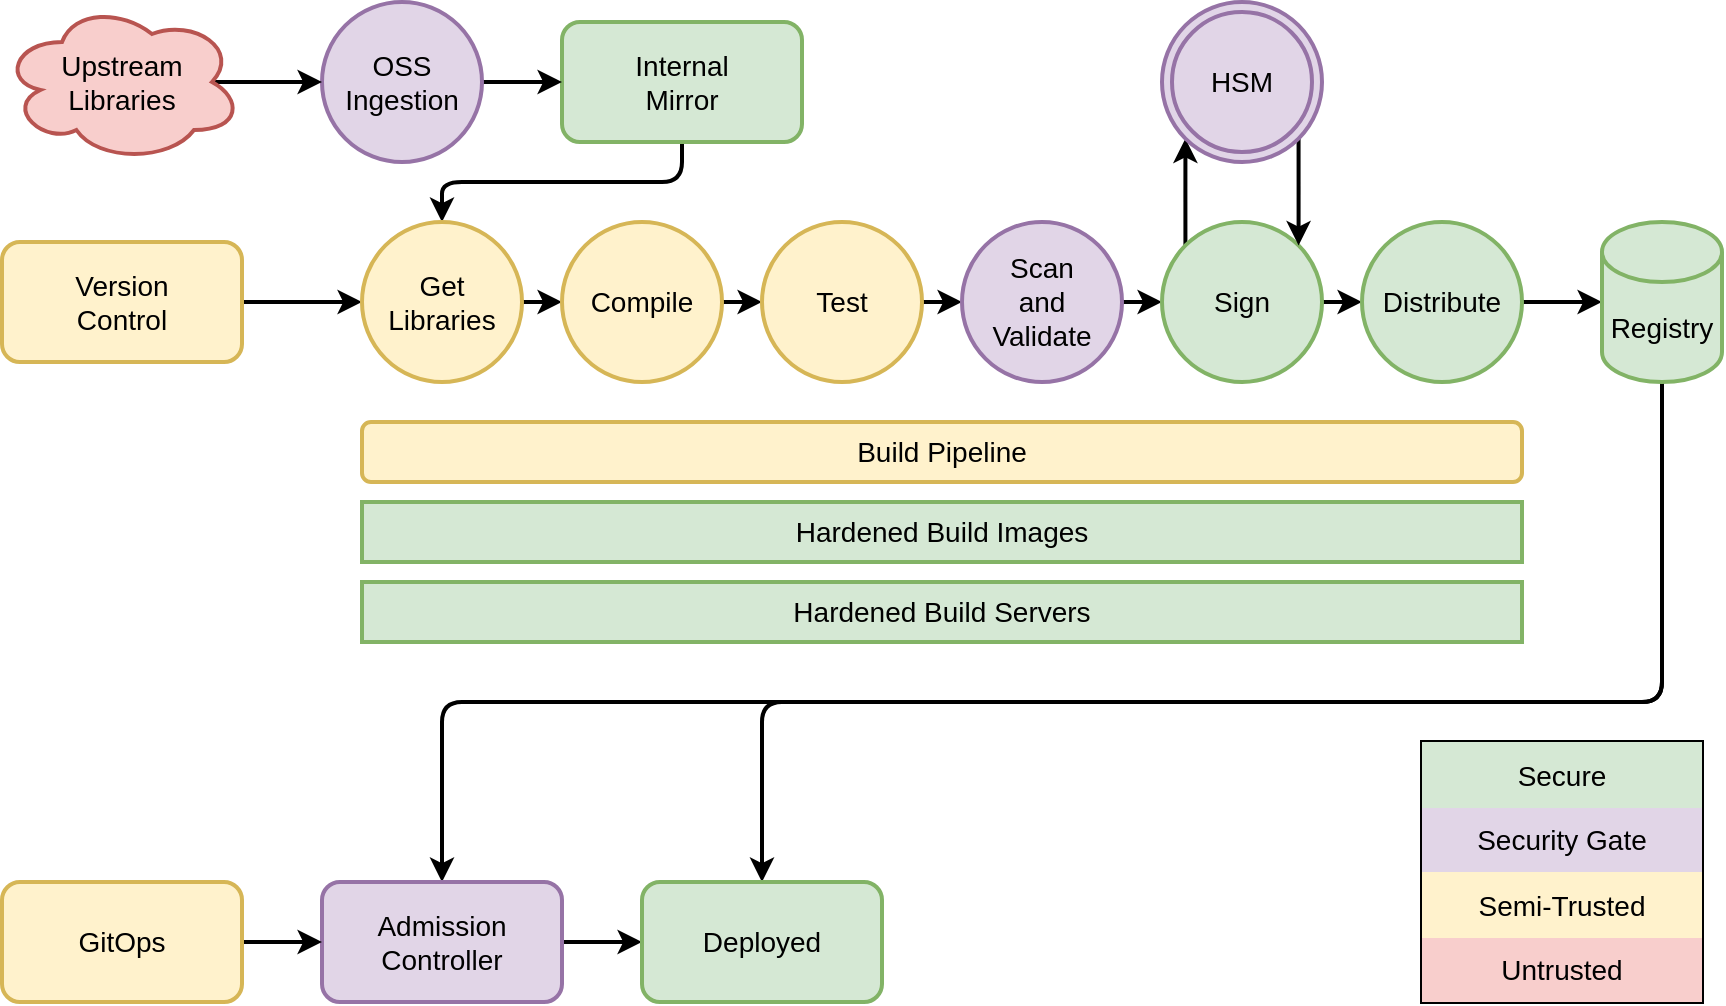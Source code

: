 <?xml version="1.0" encoding="UTF-8"?>
<mxfile version="15.5.8" type="google"><diagram id="QpWUGrzcll2-PU7ZhdvZ" name="Page-1"><mxGraphModel dx="1248" dy="1665" grid="1" gridSize="10" guides="1" tooltips="1" connect="1" arrows="1" fold="1" page="1" pageScale="1" pageWidth="1100" pageHeight="850" math="0" shadow="0"><root><mxCell id="0"/><mxCell id="1" parent="0"/><mxCell id="030TLgZkUGAD2l8cF6Dm-19" style="edgeStyle=orthogonalEdgeStyle;rounded=0;orthogonalLoop=1;jettySize=auto;html=1;exitX=1;exitY=0.5;exitDx=0;exitDy=0;entryX=0;entryY=0.5;entryDx=0;entryDy=0;fontSize=14;strokeWidth=2;" parent="1" source="030TLgZkUGAD2l8cF6Dm-1" target="030TLgZkUGAD2l8cF6Dm-10" edge="1"><mxGeometry relative="1" as="geometry"/></mxCell><mxCell id="030TLgZkUGAD2l8cF6Dm-1" value="&lt;div style=&quot;font-size: 14px;&quot;&gt;Version&lt;/div&gt;&lt;div style=&quot;font-size: 14px;&quot;&gt;Control&lt;br style=&quot;font-size: 14px;&quot;&gt;&lt;/div&gt;" style="rounded=1;whiteSpace=wrap;html=1;fontSize=14;strokeWidth=2;fillColor=#fff2cc;strokeColor=#d6b656;" parent="1" vertex="1"><mxGeometry x="120" y="210" width="120" height="60" as="geometry"/></mxCell><mxCell id="030TLgZkUGAD2l8cF6Dm-25" style="edgeStyle=orthogonalEdgeStyle;rounded=1;orthogonalLoop=1;jettySize=auto;html=1;exitX=0.5;exitY=1;exitDx=0;exitDy=0;entryX=0.5;entryY=0;entryDx=0;entryDy=0;fontSize=14;strokeWidth=2;" parent="1" source="030TLgZkUGAD2l8cF6Dm-3" target="030TLgZkUGAD2l8cF6Dm-10" edge="1"><mxGeometry relative="1" as="geometry"/></mxCell><mxCell id="030TLgZkUGAD2l8cF6Dm-3" value="&lt;div style=&quot;font-size: 14px;&quot;&gt;Internal&lt;/div&gt;&lt;div style=&quot;font-size: 14px;&quot;&gt;Mirror&lt;br style=&quot;font-size: 14px;&quot;&gt;&lt;/div&gt;" style="rounded=1;whiteSpace=wrap;html=1;fontSize=14;strokeWidth=2;fillColor=#d5e8d4;strokeColor=#82b366;" parent="1" vertex="1"><mxGeometry x="400" y="100" width="120" height="60" as="geometry"/></mxCell><mxCell id="030TLgZkUGAD2l8cF6Dm-27" style="edgeStyle=orthogonalEdgeStyle;rounded=0;orthogonalLoop=1;jettySize=auto;html=1;exitX=1;exitY=0.5;exitDx=0;exitDy=0;entryX=0;entryY=0.5;entryDx=0;entryDy=0;fontSize=14;strokeWidth=2;" parent="1" source="030TLgZkUGAD2l8cF6Dm-4" target="030TLgZkUGAD2l8cF6Dm-3" edge="1"><mxGeometry relative="1" as="geometry"/></mxCell><mxCell id="030TLgZkUGAD2l8cF6Dm-4" value="&lt;div style=&quot;font-size: 14px;&quot;&gt;OSS&lt;/div&gt;&lt;div style=&quot;font-size: 14px;&quot;&gt;Ingestion&lt;br style=&quot;font-size: 14px;&quot;&gt;&lt;/div&gt;" style="ellipse;whiteSpace=wrap;html=1;aspect=fixed;fontSize=14;strokeWidth=2;fillColor=#e1d5e7;strokeColor=#9673a6;" parent="1" vertex="1"><mxGeometry x="280" y="90" width="80" height="80" as="geometry"/></mxCell><mxCell id="030TLgZkUGAD2l8cF6Dm-5" value="&lt;div style=&quot;font-size: 14px;&quot;&gt;Build Pipeline&lt;br style=&quot;font-size: 14px;&quot;&gt;&lt;/div&gt;" style="rounded=1;whiteSpace=wrap;html=1;fontSize=14;strokeWidth=2;fillColor=#fff2cc;strokeColor=#d6b656;" parent="1" vertex="1"><mxGeometry x="300" y="300" width="580" height="30" as="geometry"/></mxCell><mxCell id="030TLgZkUGAD2l8cF6Dm-6" value="&lt;div style=&quot;font-size: 14px;&quot;&gt;Hardened Build Servers&lt;br style=&quot;font-size: 14px;&quot;&gt;&lt;/div&gt;" style="rounded=0;whiteSpace=wrap;html=1;fontSize=14;strokeWidth=2;fillColor=#d5e8d4;strokeColor=#82b366;" parent="1" vertex="1"><mxGeometry x="300" y="380" width="580" height="30" as="geometry"/></mxCell><mxCell id="030TLgZkUGAD2l8cF6Dm-7" value="&lt;div style=&quot;font-size: 14px;&quot;&gt;Hardened Build Images&lt;/div&gt;" style="rounded=0;whiteSpace=wrap;html=1;fontSize=14;strokeWidth=2;fillColor=#d5e8d4;strokeColor=#82b366;" parent="1" vertex="1"><mxGeometry x="300" y="340" width="580" height="30" as="geometry"/></mxCell><mxCell id="030TLgZkUGAD2l8cF6Dm-26" style="edgeStyle=orthogonalEdgeStyle;rounded=0;orthogonalLoop=1;jettySize=auto;html=1;exitX=0.875;exitY=0.5;exitDx=0;exitDy=0;exitPerimeter=0;entryX=0;entryY=0.5;entryDx=0;entryDy=0;fontSize=14;strokeWidth=2;" parent="1" source="030TLgZkUGAD2l8cF6Dm-8" target="030TLgZkUGAD2l8cF6Dm-4" edge="1"><mxGeometry relative="1" as="geometry"/></mxCell><mxCell id="030TLgZkUGAD2l8cF6Dm-8" value="&lt;div style=&quot;font-size: 14px;&quot;&gt;Upstream&lt;/div&gt;&lt;div style=&quot;font-size: 14px;&quot;&gt;Libraries&lt;br style=&quot;font-size: 14px;&quot;&gt;&lt;/div&gt;" style="ellipse;shape=cloud;whiteSpace=wrap;html=1;fontSize=14;strokeWidth=2;fillColor=#f8cecc;strokeColor=#b85450;" parent="1" vertex="1"><mxGeometry x="120" y="90" width="120" height="80" as="geometry"/></mxCell><mxCell id="030TLgZkUGAD2l8cF6Dm-20" style="edgeStyle=orthogonalEdgeStyle;rounded=0;orthogonalLoop=1;jettySize=auto;html=1;exitX=1;exitY=0.5;exitDx=0;exitDy=0;entryX=0;entryY=0.5;entryDx=0;entryDy=0;fontSize=14;strokeWidth=2;" parent="1" source="030TLgZkUGAD2l8cF6Dm-10" target="030TLgZkUGAD2l8cF6Dm-11" edge="1"><mxGeometry relative="1" as="geometry"/></mxCell><mxCell id="030TLgZkUGAD2l8cF6Dm-10" value="&lt;div style=&quot;font-size: 14px;&quot;&gt;Get&lt;/div&gt;&lt;div style=&quot;font-size: 14px;&quot;&gt;Libraries&lt;br style=&quot;font-size: 14px;&quot;&gt;&lt;/div&gt;" style="ellipse;whiteSpace=wrap;html=1;aspect=fixed;fontSize=14;strokeWidth=2;fillColor=#fff2cc;strokeColor=#d6b656;" parent="1" vertex="1"><mxGeometry x="300" y="200" width="80" height="80" as="geometry"/></mxCell><mxCell id="030TLgZkUGAD2l8cF6Dm-21" style="edgeStyle=orthogonalEdgeStyle;rounded=0;orthogonalLoop=1;jettySize=auto;html=1;exitX=1;exitY=0.5;exitDx=0;exitDy=0;entryX=0;entryY=0.5;entryDx=0;entryDy=0;fontSize=14;strokeWidth=2;" parent="1" source="030TLgZkUGAD2l8cF6Dm-11" target="030TLgZkUGAD2l8cF6Dm-12" edge="1"><mxGeometry relative="1" as="geometry"/></mxCell><mxCell id="030TLgZkUGAD2l8cF6Dm-11" value="Compile" style="ellipse;whiteSpace=wrap;html=1;aspect=fixed;fontSize=14;strokeWidth=2;fillColor=#fff2cc;strokeColor=#d6b656;" parent="1" vertex="1"><mxGeometry x="400" y="200" width="80" height="80" as="geometry"/></mxCell><mxCell id="030TLgZkUGAD2l8cF6Dm-22" style="edgeStyle=orthogonalEdgeStyle;rounded=0;orthogonalLoop=1;jettySize=auto;html=1;exitX=1;exitY=0.5;exitDx=0;exitDy=0;entryX=0;entryY=0.5;entryDx=0;entryDy=0;fontSize=14;strokeWidth=2;" parent="1" source="030TLgZkUGAD2l8cF6Dm-12" target="030TLgZkUGAD2l8cF6Dm-13" edge="1"><mxGeometry relative="1" as="geometry"/></mxCell><mxCell id="030TLgZkUGAD2l8cF6Dm-12" value="Test" style="ellipse;whiteSpace=wrap;html=1;aspect=fixed;fontSize=14;strokeWidth=2;fillColor=#fff2cc;strokeColor=#d6b656;" parent="1" vertex="1"><mxGeometry x="500" y="200" width="80" height="80" as="geometry"/></mxCell><mxCell id="030TLgZkUGAD2l8cF6Dm-23" style="edgeStyle=orthogonalEdgeStyle;rounded=0;orthogonalLoop=1;jettySize=auto;html=1;exitX=1;exitY=0.5;exitDx=0;exitDy=0;entryX=0;entryY=0.5;entryDx=0;entryDy=0;fontSize=14;strokeWidth=2;" parent="1" source="030TLgZkUGAD2l8cF6Dm-13" target="030TLgZkUGAD2l8cF6Dm-14" edge="1"><mxGeometry relative="1" as="geometry"/></mxCell><mxCell id="030TLgZkUGAD2l8cF6Dm-13" value="&lt;div style=&quot;font-size: 14px;&quot;&gt;Scan &lt;br style=&quot;font-size: 14px;&quot;&gt;&lt;/div&gt;&lt;div style=&quot;font-size: 14px;&quot;&gt;and&lt;/div&gt;&lt;div style=&quot;font-size: 14px;&quot;&gt;Validate&lt;/div&gt;" style="ellipse;whiteSpace=wrap;html=1;aspect=fixed;fontSize=14;strokeWidth=2;fillColor=#e1d5e7;strokeColor=#9673a6;" parent="1" vertex="1"><mxGeometry x="600" y="200" width="80" height="80" as="geometry"/></mxCell><mxCell id="030TLgZkUGAD2l8cF6Dm-17" style="edgeStyle=orthogonalEdgeStyle;rounded=1;orthogonalLoop=1;jettySize=auto;html=1;exitX=0;exitY=0;exitDx=0;exitDy=0;entryX=0;entryY=1;entryDx=0;entryDy=0;fontSize=14;strokeWidth=2;" parent="1" source="030TLgZkUGAD2l8cF6Dm-14" target="030TLgZkUGAD2l8cF6Dm-16" edge="1"><mxGeometry relative="1" as="geometry"/></mxCell><mxCell id="030TLgZkUGAD2l8cF6Dm-24" style="edgeStyle=orthogonalEdgeStyle;rounded=0;orthogonalLoop=1;jettySize=auto;html=1;exitX=1;exitY=0.5;exitDx=0;exitDy=0;entryX=0;entryY=0.5;entryDx=0;entryDy=0;fontSize=14;strokeWidth=2;" parent="1" source="030TLgZkUGAD2l8cF6Dm-14" target="030TLgZkUGAD2l8cF6Dm-15" edge="1"><mxGeometry relative="1" as="geometry"/></mxCell><mxCell id="030TLgZkUGAD2l8cF6Dm-14" value="Sign" style="ellipse;whiteSpace=wrap;html=1;aspect=fixed;fontSize=14;strokeWidth=2;fillColor=#d5e8d4;strokeColor=#82b366;" parent="1" vertex="1"><mxGeometry x="700" y="200" width="80" height="80" as="geometry"/></mxCell><mxCell id="030TLgZkUGAD2l8cF6Dm-30" style="edgeStyle=orthogonalEdgeStyle;rounded=0;orthogonalLoop=1;jettySize=auto;html=1;exitX=1;exitY=0.5;exitDx=0;exitDy=0;entryX=0;entryY=0.5;entryDx=0;entryDy=0;entryPerimeter=0;fontSize=14;strokeWidth=2;" parent="1" source="030TLgZkUGAD2l8cF6Dm-15" target="030TLgZkUGAD2l8cF6Dm-29" edge="1"><mxGeometry relative="1" as="geometry"/></mxCell><mxCell id="030TLgZkUGAD2l8cF6Dm-15" value="Distribute" style="ellipse;whiteSpace=wrap;html=1;aspect=fixed;fontSize=14;strokeWidth=2;fillColor=#d5e8d4;strokeColor=#82b366;" parent="1" vertex="1"><mxGeometry x="800" y="200" width="80" height="80" as="geometry"/></mxCell><mxCell id="030TLgZkUGAD2l8cF6Dm-18" style="edgeStyle=orthogonalEdgeStyle;rounded=1;orthogonalLoop=1;jettySize=auto;html=1;exitX=1;exitY=1;exitDx=0;exitDy=0;entryX=1;entryY=0;entryDx=0;entryDy=0;fontSize=14;strokeWidth=2;" parent="1" source="030TLgZkUGAD2l8cF6Dm-16" target="030TLgZkUGAD2l8cF6Dm-14" edge="1"><mxGeometry relative="1" as="geometry"/></mxCell><mxCell id="030TLgZkUGAD2l8cF6Dm-16" value="HSM" style="ellipse;shape=doubleEllipse;whiteSpace=wrap;html=1;aspect=fixed;fontSize=14;strokeWidth=2;fillColor=#e1d5e7;strokeColor=#9673a6;" parent="1" vertex="1"><mxGeometry x="700" y="90" width="80" height="80" as="geometry"/></mxCell><mxCell id="j4d0rtSyZUocA-DZAzKf-3" style="edgeStyle=orthogonalEdgeStyle;rounded=1;orthogonalLoop=1;jettySize=auto;html=1;exitX=0.5;exitY=1;exitDx=0;exitDy=0;exitPerimeter=0;entryX=0.5;entryY=0;entryDx=0;entryDy=0;fontSize=14;strokeWidth=2;" edge="1" parent="1" source="030TLgZkUGAD2l8cF6Dm-29" target="030TLgZkUGAD2l8cF6Dm-31"><mxGeometry relative="1" as="geometry"><Array as="points"><mxPoint x="950" y="440"/><mxPoint x="340" y="440"/></Array></mxGeometry></mxCell><mxCell id="j4d0rtSyZUocA-DZAzKf-6" style="edgeStyle=orthogonalEdgeStyle;rounded=1;orthogonalLoop=1;jettySize=auto;html=1;exitX=0.5;exitY=1;exitDx=0;exitDy=0;exitPerimeter=0;entryX=0.5;entryY=0;entryDx=0;entryDy=0;fontSize=14;strokeWidth=2;" edge="1" parent="1" source="030TLgZkUGAD2l8cF6Dm-29" target="j4d0rtSyZUocA-DZAzKf-2"><mxGeometry relative="1" as="geometry"><Array as="points"><mxPoint x="950" y="440"/><mxPoint x="500" y="440"/></Array></mxGeometry></mxCell><mxCell id="030TLgZkUGAD2l8cF6Dm-29" value="Registry" style="shape=cylinder3;whiteSpace=wrap;html=1;boundedLbl=1;backgroundOutline=1;size=15;fontSize=14;strokeWidth=2;fillColor=#d5e8d4;strokeColor=#82b366;" parent="1" vertex="1"><mxGeometry x="920" y="200" width="60" height="80" as="geometry"/></mxCell><mxCell id="j4d0rtSyZUocA-DZAzKf-5" style="edgeStyle=orthogonalEdgeStyle;rounded=1;orthogonalLoop=1;jettySize=auto;html=1;exitX=1;exitY=0.5;exitDx=0;exitDy=0;entryX=0;entryY=0.5;entryDx=0;entryDy=0;fontSize=14;strokeWidth=2;" edge="1" parent="1" source="030TLgZkUGAD2l8cF6Dm-31" target="j4d0rtSyZUocA-DZAzKf-2"><mxGeometry relative="1" as="geometry"/></mxCell><mxCell id="030TLgZkUGAD2l8cF6Dm-31" value="&lt;div style=&quot;font-size: 14px;&quot;&gt;Admission&lt;/div&gt;&lt;div style=&quot;font-size: 14px;&quot;&gt;Controller&lt;br style=&quot;font-size: 14px;&quot;&gt;&lt;/div&gt;" style="rounded=1;whiteSpace=wrap;html=1;fontSize=14;strokeWidth=2;fillColor=#e1d5e7;strokeColor=#9673a6;" parent="1" vertex="1"><mxGeometry x="280" y="530" width="120" height="60" as="geometry"/></mxCell><mxCell id="j4d0rtSyZUocA-DZAzKf-4" style="edgeStyle=orthogonalEdgeStyle;rounded=1;orthogonalLoop=1;jettySize=auto;html=1;exitX=1;exitY=0.5;exitDx=0;exitDy=0;entryX=0;entryY=0.5;entryDx=0;entryDy=0;fontSize=14;strokeWidth=2;" edge="1" parent="1" source="j4d0rtSyZUocA-DZAzKf-1" target="030TLgZkUGAD2l8cF6Dm-31"><mxGeometry relative="1" as="geometry"/></mxCell><mxCell id="j4d0rtSyZUocA-DZAzKf-1" value="GitOps" style="rounded=1;whiteSpace=wrap;html=1;fontSize=14;strokeWidth=2;fillColor=#fff2cc;strokeColor=#d6b656;" vertex="1" parent="1"><mxGeometry x="120" y="530" width="120" height="60" as="geometry"/></mxCell><mxCell id="j4d0rtSyZUocA-DZAzKf-2" value="Deployed" style="rounded=1;whiteSpace=wrap;html=1;fontSize=14;strokeWidth=2;fillColor=#d5e8d4;strokeColor=#82b366;" vertex="1" parent="1"><mxGeometry x="440" y="530" width="120" height="60" as="geometry"/></mxCell><mxCell id="j4d0rtSyZUocA-DZAzKf-7" value="" style="shape=table;html=1;whiteSpace=wrap;startSize=0;container=1;collapsible=0;childLayout=tableLayout;columnLines=0;rowLines=0;fontSize=14;strokeWidth=2;" vertex="1" parent="1"><mxGeometry x="830" y="460" width="140" height="130" as="geometry"/></mxCell><mxCell id="j4d0rtSyZUocA-DZAzKf-8" value="" style="shape=partialRectangle;html=1;whiteSpace=wrap;collapsible=0;dropTarget=0;pointerEvents=0;fillColor=none;top=0;left=0;bottom=0;right=0;points=[[0,0.5],[1,0.5]];portConstraint=eastwest;fontSize=14;strokeWidth=2;" vertex="1" parent="j4d0rtSyZUocA-DZAzKf-7"><mxGeometry width="140" height="33" as="geometry"/></mxCell><mxCell id="j4d0rtSyZUocA-DZAzKf-9" value="Secure" style="shape=partialRectangle;html=1;whiteSpace=wrap;connectable=0;fillColor=#d5e8d4;top=0;left=0;bottom=0;right=0;overflow=hidden;pointerEvents=1;fontSize=14;strokeWidth=2;strokeColor=#82b366;" vertex="1" parent="j4d0rtSyZUocA-DZAzKf-8"><mxGeometry width="140" height="33" as="geometry"><mxRectangle width="140" height="33" as="alternateBounds"/></mxGeometry></mxCell><mxCell id="j4d0rtSyZUocA-DZAzKf-12" value="" style="shape=partialRectangle;html=1;whiteSpace=wrap;collapsible=0;dropTarget=0;pointerEvents=0;fillColor=none;top=0;left=0;bottom=0;right=0;points=[[0,0.5],[1,0.5]];portConstraint=eastwest;fontSize=14;strokeWidth=2;" vertex="1" parent="j4d0rtSyZUocA-DZAzKf-7"><mxGeometry y="33" width="140" height="32" as="geometry"/></mxCell><mxCell id="j4d0rtSyZUocA-DZAzKf-13" value="Security Gate&lt;span style=&quot;white-space: pre&quot;&gt;&lt;/span&gt;" style="shape=partialRectangle;html=1;whiteSpace=wrap;connectable=0;fillColor=#e1d5e7;top=0;left=0;bottom=0;right=0;overflow=hidden;pointerEvents=1;fontSize=14;strokeWidth=2;strokeColor=#9673a6;" vertex="1" parent="j4d0rtSyZUocA-DZAzKf-12"><mxGeometry width="140" height="32" as="geometry"><mxRectangle width="140" height="32" as="alternateBounds"/></mxGeometry></mxCell><mxCell id="j4d0rtSyZUocA-DZAzKf-16" value="" style="shape=partialRectangle;html=1;whiteSpace=wrap;collapsible=0;dropTarget=0;pointerEvents=0;fillColor=none;top=0;left=0;bottom=0;right=0;points=[[0,0.5],[1,0.5]];portConstraint=eastwest;fontSize=14;strokeWidth=2;" vertex="1" parent="j4d0rtSyZUocA-DZAzKf-7"><mxGeometry y="65" width="140" height="33" as="geometry"/></mxCell><mxCell id="j4d0rtSyZUocA-DZAzKf-17" value="Semi-Trusted" style="shape=partialRectangle;html=1;whiteSpace=wrap;connectable=0;fillColor=#fff2cc;top=0;left=0;bottom=0;right=0;overflow=hidden;pointerEvents=1;fontSize=14;strokeWidth=2;strokeColor=#d6b656;" vertex="1" parent="j4d0rtSyZUocA-DZAzKf-16"><mxGeometry width="140" height="33" as="geometry"><mxRectangle width="140" height="33" as="alternateBounds"/></mxGeometry></mxCell><mxCell id="j4d0rtSyZUocA-DZAzKf-20" style="shape=partialRectangle;html=1;whiteSpace=wrap;collapsible=0;dropTarget=0;pointerEvents=0;fillColor=none;top=0;left=0;bottom=0;right=0;points=[[0,0.5],[1,0.5]];portConstraint=eastwest;fontSize=14;strokeWidth=2;" vertex="1" parent="j4d0rtSyZUocA-DZAzKf-7"><mxGeometry y="98" width="140" height="32" as="geometry"/></mxCell><mxCell id="j4d0rtSyZUocA-DZAzKf-21" value="Untrusted" style="shape=partialRectangle;html=1;whiteSpace=wrap;connectable=0;fillColor=#f8cecc;top=0;left=0;bottom=0;right=0;overflow=hidden;pointerEvents=1;fontSize=14;strokeWidth=2;strokeColor=#b85450;" vertex="1" parent="j4d0rtSyZUocA-DZAzKf-20"><mxGeometry width="140" height="32" as="geometry"><mxRectangle width="140" height="32" as="alternateBounds"/></mxGeometry></mxCell></root></mxGraphModel></diagram></mxfile>